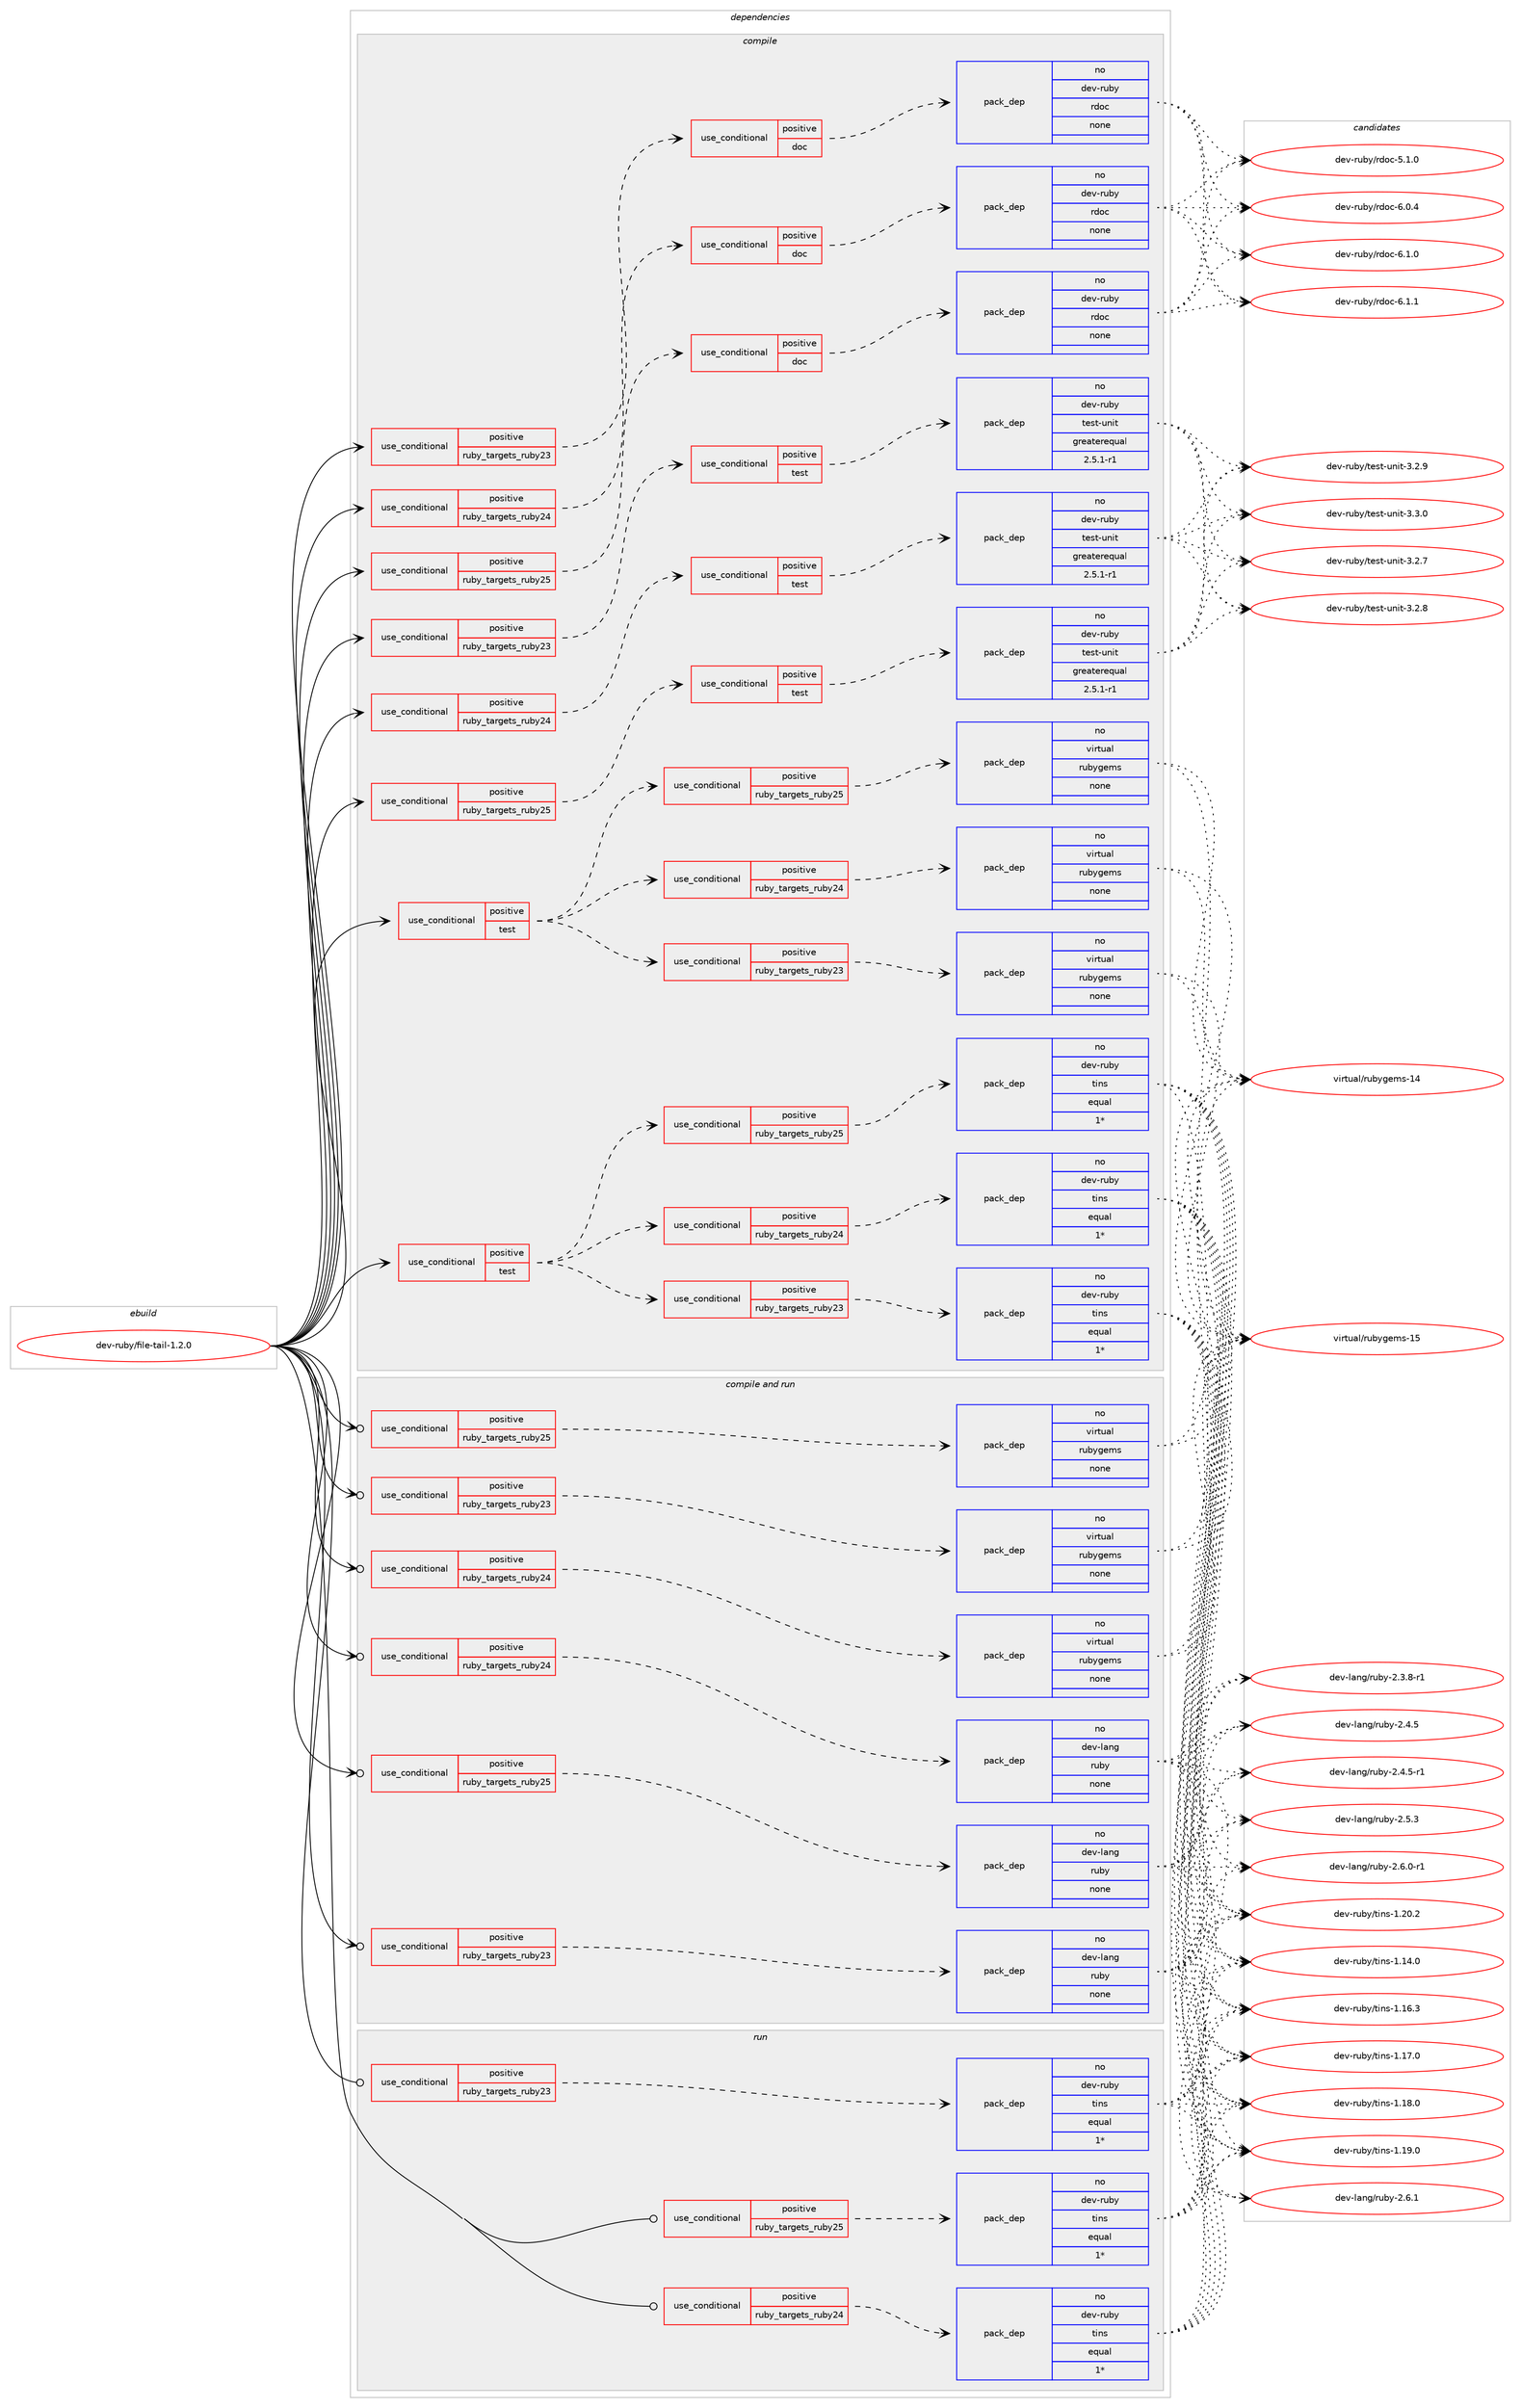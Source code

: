 digraph prolog {

# *************
# Graph options
# *************

newrank=true;
concentrate=true;
compound=true;
graph [rankdir=LR,fontname=Helvetica,fontsize=10,ranksep=1.5];#, ranksep=2.5, nodesep=0.2];
edge  [arrowhead=vee];
node  [fontname=Helvetica,fontsize=10];

# **********
# The ebuild
# **********

subgraph cluster_leftcol {
color=gray;
rank=same;
label=<<i>ebuild</i>>;
id [label="dev-ruby/file-tail-1.2.0", color=red, width=4, href="../dev-ruby/file-tail-1.2.0.svg"];
}

# ****************
# The dependencies
# ****************

subgraph cluster_midcol {
color=gray;
label=<<i>dependencies</i>>;
subgraph cluster_compile {
fillcolor="#eeeeee";
style=filled;
label=<<i>compile</i>>;
subgraph cond400327 {
dependency1494337 [label=<<TABLE BORDER="0" CELLBORDER="1" CELLSPACING="0" CELLPADDING="4"><TR><TD ROWSPAN="3" CELLPADDING="10">use_conditional</TD></TR><TR><TD>positive</TD></TR><TR><TD>ruby_targets_ruby23</TD></TR></TABLE>>, shape=none, color=red];
subgraph cond400328 {
dependency1494338 [label=<<TABLE BORDER="0" CELLBORDER="1" CELLSPACING="0" CELLPADDING="4"><TR><TD ROWSPAN="3" CELLPADDING="10">use_conditional</TD></TR><TR><TD>positive</TD></TR><TR><TD>doc</TD></TR></TABLE>>, shape=none, color=red];
subgraph pack1070565 {
dependency1494339 [label=<<TABLE BORDER="0" CELLBORDER="1" CELLSPACING="0" CELLPADDING="4" WIDTH="220"><TR><TD ROWSPAN="6" CELLPADDING="30">pack_dep</TD></TR><TR><TD WIDTH="110">no</TD></TR><TR><TD>dev-ruby</TD></TR><TR><TD>rdoc</TD></TR><TR><TD>none</TD></TR><TR><TD></TD></TR></TABLE>>, shape=none, color=blue];
}
dependency1494338:e -> dependency1494339:w [weight=20,style="dashed",arrowhead="vee"];
}
dependency1494337:e -> dependency1494338:w [weight=20,style="dashed",arrowhead="vee"];
}
id:e -> dependency1494337:w [weight=20,style="solid",arrowhead="vee"];
subgraph cond400329 {
dependency1494340 [label=<<TABLE BORDER="0" CELLBORDER="1" CELLSPACING="0" CELLPADDING="4"><TR><TD ROWSPAN="3" CELLPADDING="10">use_conditional</TD></TR><TR><TD>positive</TD></TR><TR><TD>ruby_targets_ruby23</TD></TR></TABLE>>, shape=none, color=red];
subgraph cond400330 {
dependency1494341 [label=<<TABLE BORDER="0" CELLBORDER="1" CELLSPACING="0" CELLPADDING="4"><TR><TD ROWSPAN="3" CELLPADDING="10">use_conditional</TD></TR><TR><TD>positive</TD></TR><TR><TD>test</TD></TR></TABLE>>, shape=none, color=red];
subgraph pack1070566 {
dependency1494342 [label=<<TABLE BORDER="0" CELLBORDER="1" CELLSPACING="0" CELLPADDING="4" WIDTH="220"><TR><TD ROWSPAN="6" CELLPADDING="30">pack_dep</TD></TR><TR><TD WIDTH="110">no</TD></TR><TR><TD>dev-ruby</TD></TR><TR><TD>test-unit</TD></TR><TR><TD>greaterequal</TD></TR><TR><TD>2.5.1-r1</TD></TR></TABLE>>, shape=none, color=blue];
}
dependency1494341:e -> dependency1494342:w [weight=20,style="dashed",arrowhead="vee"];
}
dependency1494340:e -> dependency1494341:w [weight=20,style="dashed",arrowhead="vee"];
}
id:e -> dependency1494340:w [weight=20,style="solid",arrowhead="vee"];
subgraph cond400331 {
dependency1494343 [label=<<TABLE BORDER="0" CELLBORDER="1" CELLSPACING="0" CELLPADDING="4"><TR><TD ROWSPAN="3" CELLPADDING="10">use_conditional</TD></TR><TR><TD>positive</TD></TR><TR><TD>ruby_targets_ruby24</TD></TR></TABLE>>, shape=none, color=red];
subgraph cond400332 {
dependency1494344 [label=<<TABLE BORDER="0" CELLBORDER="1" CELLSPACING="0" CELLPADDING="4"><TR><TD ROWSPAN="3" CELLPADDING="10">use_conditional</TD></TR><TR><TD>positive</TD></TR><TR><TD>doc</TD></TR></TABLE>>, shape=none, color=red];
subgraph pack1070567 {
dependency1494345 [label=<<TABLE BORDER="0" CELLBORDER="1" CELLSPACING="0" CELLPADDING="4" WIDTH="220"><TR><TD ROWSPAN="6" CELLPADDING="30">pack_dep</TD></TR><TR><TD WIDTH="110">no</TD></TR><TR><TD>dev-ruby</TD></TR><TR><TD>rdoc</TD></TR><TR><TD>none</TD></TR><TR><TD></TD></TR></TABLE>>, shape=none, color=blue];
}
dependency1494344:e -> dependency1494345:w [weight=20,style="dashed",arrowhead="vee"];
}
dependency1494343:e -> dependency1494344:w [weight=20,style="dashed",arrowhead="vee"];
}
id:e -> dependency1494343:w [weight=20,style="solid",arrowhead="vee"];
subgraph cond400333 {
dependency1494346 [label=<<TABLE BORDER="0" CELLBORDER="1" CELLSPACING="0" CELLPADDING="4"><TR><TD ROWSPAN="3" CELLPADDING="10">use_conditional</TD></TR><TR><TD>positive</TD></TR><TR><TD>ruby_targets_ruby24</TD></TR></TABLE>>, shape=none, color=red];
subgraph cond400334 {
dependency1494347 [label=<<TABLE BORDER="0" CELLBORDER="1" CELLSPACING="0" CELLPADDING="4"><TR><TD ROWSPAN="3" CELLPADDING="10">use_conditional</TD></TR><TR><TD>positive</TD></TR><TR><TD>test</TD></TR></TABLE>>, shape=none, color=red];
subgraph pack1070568 {
dependency1494348 [label=<<TABLE BORDER="0" CELLBORDER="1" CELLSPACING="0" CELLPADDING="4" WIDTH="220"><TR><TD ROWSPAN="6" CELLPADDING="30">pack_dep</TD></TR><TR><TD WIDTH="110">no</TD></TR><TR><TD>dev-ruby</TD></TR><TR><TD>test-unit</TD></TR><TR><TD>greaterequal</TD></TR><TR><TD>2.5.1-r1</TD></TR></TABLE>>, shape=none, color=blue];
}
dependency1494347:e -> dependency1494348:w [weight=20,style="dashed",arrowhead="vee"];
}
dependency1494346:e -> dependency1494347:w [weight=20,style="dashed",arrowhead="vee"];
}
id:e -> dependency1494346:w [weight=20,style="solid",arrowhead="vee"];
subgraph cond400335 {
dependency1494349 [label=<<TABLE BORDER="0" CELLBORDER="1" CELLSPACING="0" CELLPADDING="4"><TR><TD ROWSPAN="3" CELLPADDING="10">use_conditional</TD></TR><TR><TD>positive</TD></TR><TR><TD>ruby_targets_ruby25</TD></TR></TABLE>>, shape=none, color=red];
subgraph cond400336 {
dependency1494350 [label=<<TABLE BORDER="0" CELLBORDER="1" CELLSPACING="0" CELLPADDING="4"><TR><TD ROWSPAN="3" CELLPADDING="10">use_conditional</TD></TR><TR><TD>positive</TD></TR><TR><TD>doc</TD></TR></TABLE>>, shape=none, color=red];
subgraph pack1070569 {
dependency1494351 [label=<<TABLE BORDER="0" CELLBORDER="1" CELLSPACING="0" CELLPADDING="4" WIDTH="220"><TR><TD ROWSPAN="6" CELLPADDING="30">pack_dep</TD></TR><TR><TD WIDTH="110">no</TD></TR><TR><TD>dev-ruby</TD></TR><TR><TD>rdoc</TD></TR><TR><TD>none</TD></TR><TR><TD></TD></TR></TABLE>>, shape=none, color=blue];
}
dependency1494350:e -> dependency1494351:w [weight=20,style="dashed",arrowhead="vee"];
}
dependency1494349:e -> dependency1494350:w [weight=20,style="dashed",arrowhead="vee"];
}
id:e -> dependency1494349:w [weight=20,style="solid",arrowhead="vee"];
subgraph cond400337 {
dependency1494352 [label=<<TABLE BORDER="0" CELLBORDER="1" CELLSPACING="0" CELLPADDING="4"><TR><TD ROWSPAN="3" CELLPADDING="10">use_conditional</TD></TR><TR><TD>positive</TD></TR><TR><TD>ruby_targets_ruby25</TD></TR></TABLE>>, shape=none, color=red];
subgraph cond400338 {
dependency1494353 [label=<<TABLE BORDER="0" CELLBORDER="1" CELLSPACING="0" CELLPADDING="4"><TR><TD ROWSPAN="3" CELLPADDING="10">use_conditional</TD></TR><TR><TD>positive</TD></TR><TR><TD>test</TD></TR></TABLE>>, shape=none, color=red];
subgraph pack1070570 {
dependency1494354 [label=<<TABLE BORDER="0" CELLBORDER="1" CELLSPACING="0" CELLPADDING="4" WIDTH="220"><TR><TD ROWSPAN="6" CELLPADDING="30">pack_dep</TD></TR><TR><TD WIDTH="110">no</TD></TR><TR><TD>dev-ruby</TD></TR><TR><TD>test-unit</TD></TR><TR><TD>greaterequal</TD></TR><TR><TD>2.5.1-r1</TD></TR></TABLE>>, shape=none, color=blue];
}
dependency1494353:e -> dependency1494354:w [weight=20,style="dashed",arrowhead="vee"];
}
dependency1494352:e -> dependency1494353:w [weight=20,style="dashed",arrowhead="vee"];
}
id:e -> dependency1494352:w [weight=20,style="solid",arrowhead="vee"];
subgraph cond400339 {
dependency1494355 [label=<<TABLE BORDER="0" CELLBORDER="1" CELLSPACING="0" CELLPADDING="4"><TR><TD ROWSPAN="3" CELLPADDING="10">use_conditional</TD></TR><TR><TD>positive</TD></TR><TR><TD>test</TD></TR></TABLE>>, shape=none, color=red];
subgraph cond400340 {
dependency1494356 [label=<<TABLE BORDER="0" CELLBORDER="1" CELLSPACING="0" CELLPADDING="4"><TR><TD ROWSPAN="3" CELLPADDING="10">use_conditional</TD></TR><TR><TD>positive</TD></TR><TR><TD>ruby_targets_ruby23</TD></TR></TABLE>>, shape=none, color=red];
subgraph pack1070571 {
dependency1494357 [label=<<TABLE BORDER="0" CELLBORDER="1" CELLSPACING="0" CELLPADDING="4" WIDTH="220"><TR><TD ROWSPAN="6" CELLPADDING="30">pack_dep</TD></TR><TR><TD WIDTH="110">no</TD></TR><TR><TD>dev-ruby</TD></TR><TR><TD>tins</TD></TR><TR><TD>equal</TD></TR><TR><TD>1*</TD></TR></TABLE>>, shape=none, color=blue];
}
dependency1494356:e -> dependency1494357:w [weight=20,style="dashed",arrowhead="vee"];
}
dependency1494355:e -> dependency1494356:w [weight=20,style="dashed",arrowhead="vee"];
subgraph cond400341 {
dependency1494358 [label=<<TABLE BORDER="0" CELLBORDER="1" CELLSPACING="0" CELLPADDING="4"><TR><TD ROWSPAN="3" CELLPADDING="10">use_conditional</TD></TR><TR><TD>positive</TD></TR><TR><TD>ruby_targets_ruby24</TD></TR></TABLE>>, shape=none, color=red];
subgraph pack1070572 {
dependency1494359 [label=<<TABLE BORDER="0" CELLBORDER="1" CELLSPACING="0" CELLPADDING="4" WIDTH="220"><TR><TD ROWSPAN="6" CELLPADDING="30">pack_dep</TD></TR><TR><TD WIDTH="110">no</TD></TR><TR><TD>dev-ruby</TD></TR><TR><TD>tins</TD></TR><TR><TD>equal</TD></TR><TR><TD>1*</TD></TR></TABLE>>, shape=none, color=blue];
}
dependency1494358:e -> dependency1494359:w [weight=20,style="dashed",arrowhead="vee"];
}
dependency1494355:e -> dependency1494358:w [weight=20,style="dashed",arrowhead="vee"];
subgraph cond400342 {
dependency1494360 [label=<<TABLE BORDER="0" CELLBORDER="1" CELLSPACING="0" CELLPADDING="4"><TR><TD ROWSPAN="3" CELLPADDING="10">use_conditional</TD></TR><TR><TD>positive</TD></TR><TR><TD>ruby_targets_ruby25</TD></TR></TABLE>>, shape=none, color=red];
subgraph pack1070573 {
dependency1494361 [label=<<TABLE BORDER="0" CELLBORDER="1" CELLSPACING="0" CELLPADDING="4" WIDTH="220"><TR><TD ROWSPAN="6" CELLPADDING="30">pack_dep</TD></TR><TR><TD WIDTH="110">no</TD></TR><TR><TD>dev-ruby</TD></TR><TR><TD>tins</TD></TR><TR><TD>equal</TD></TR><TR><TD>1*</TD></TR></TABLE>>, shape=none, color=blue];
}
dependency1494360:e -> dependency1494361:w [weight=20,style="dashed",arrowhead="vee"];
}
dependency1494355:e -> dependency1494360:w [weight=20,style="dashed",arrowhead="vee"];
}
id:e -> dependency1494355:w [weight=20,style="solid",arrowhead="vee"];
subgraph cond400343 {
dependency1494362 [label=<<TABLE BORDER="0" CELLBORDER="1" CELLSPACING="0" CELLPADDING="4"><TR><TD ROWSPAN="3" CELLPADDING="10">use_conditional</TD></TR><TR><TD>positive</TD></TR><TR><TD>test</TD></TR></TABLE>>, shape=none, color=red];
subgraph cond400344 {
dependency1494363 [label=<<TABLE BORDER="0" CELLBORDER="1" CELLSPACING="0" CELLPADDING="4"><TR><TD ROWSPAN="3" CELLPADDING="10">use_conditional</TD></TR><TR><TD>positive</TD></TR><TR><TD>ruby_targets_ruby23</TD></TR></TABLE>>, shape=none, color=red];
subgraph pack1070574 {
dependency1494364 [label=<<TABLE BORDER="0" CELLBORDER="1" CELLSPACING="0" CELLPADDING="4" WIDTH="220"><TR><TD ROWSPAN="6" CELLPADDING="30">pack_dep</TD></TR><TR><TD WIDTH="110">no</TD></TR><TR><TD>virtual</TD></TR><TR><TD>rubygems</TD></TR><TR><TD>none</TD></TR><TR><TD></TD></TR></TABLE>>, shape=none, color=blue];
}
dependency1494363:e -> dependency1494364:w [weight=20,style="dashed",arrowhead="vee"];
}
dependency1494362:e -> dependency1494363:w [weight=20,style="dashed",arrowhead="vee"];
subgraph cond400345 {
dependency1494365 [label=<<TABLE BORDER="0" CELLBORDER="1" CELLSPACING="0" CELLPADDING="4"><TR><TD ROWSPAN="3" CELLPADDING="10">use_conditional</TD></TR><TR><TD>positive</TD></TR><TR><TD>ruby_targets_ruby24</TD></TR></TABLE>>, shape=none, color=red];
subgraph pack1070575 {
dependency1494366 [label=<<TABLE BORDER="0" CELLBORDER="1" CELLSPACING="0" CELLPADDING="4" WIDTH="220"><TR><TD ROWSPAN="6" CELLPADDING="30">pack_dep</TD></TR><TR><TD WIDTH="110">no</TD></TR><TR><TD>virtual</TD></TR><TR><TD>rubygems</TD></TR><TR><TD>none</TD></TR><TR><TD></TD></TR></TABLE>>, shape=none, color=blue];
}
dependency1494365:e -> dependency1494366:w [weight=20,style="dashed",arrowhead="vee"];
}
dependency1494362:e -> dependency1494365:w [weight=20,style="dashed",arrowhead="vee"];
subgraph cond400346 {
dependency1494367 [label=<<TABLE BORDER="0" CELLBORDER="1" CELLSPACING="0" CELLPADDING="4"><TR><TD ROWSPAN="3" CELLPADDING="10">use_conditional</TD></TR><TR><TD>positive</TD></TR><TR><TD>ruby_targets_ruby25</TD></TR></TABLE>>, shape=none, color=red];
subgraph pack1070576 {
dependency1494368 [label=<<TABLE BORDER="0" CELLBORDER="1" CELLSPACING="0" CELLPADDING="4" WIDTH="220"><TR><TD ROWSPAN="6" CELLPADDING="30">pack_dep</TD></TR><TR><TD WIDTH="110">no</TD></TR><TR><TD>virtual</TD></TR><TR><TD>rubygems</TD></TR><TR><TD>none</TD></TR><TR><TD></TD></TR></TABLE>>, shape=none, color=blue];
}
dependency1494367:e -> dependency1494368:w [weight=20,style="dashed",arrowhead="vee"];
}
dependency1494362:e -> dependency1494367:w [weight=20,style="dashed",arrowhead="vee"];
}
id:e -> dependency1494362:w [weight=20,style="solid",arrowhead="vee"];
}
subgraph cluster_compileandrun {
fillcolor="#eeeeee";
style=filled;
label=<<i>compile and run</i>>;
subgraph cond400347 {
dependency1494369 [label=<<TABLE BORDER="0" CELLBORDER="1" CELLSPACING="0" CELLPADDING="4"><TR><TD ROWSPAN="3" CELLPADDING="10">use_conditional</TD></TR><TR><TD>positive</TD></TR><TR><TD>ruby_targets_ruby23</TD></TR></TABLE>>, shape=none, color=red];
subgraph pack1070577 {
dependency1494370 [label=<<TABLE BORDER="0" CELLBORDER="1" CELLSPACING="0" CELLPADDING="4" WIDTH="220"><TR><TD ROWSPAN="6" CELLPADDING="30">pack_dep</TD></TR><TR><TD WIDTH="110">no</TD></TR><TR><TD>dev-lang</TD></TR><TR><TD>ruby</TD></TR><TR><TD>none</TD></TR><TR><TD></TD></TR></TABLE>>, shape=none, color=blue];
}
dependency1494369:e -> dependency1494370:w [weight=20,style="dashed",arrowhead="vee"];
}
id:e -> dependency1494369:w [weight=20,style="solid",arrowhead="odotvee"];
subgraph cond400348 {
dependency1494371 [label=<<TABLE BORDER="0" CELLBORDER="1" CELLSPACING="0" CELLPADDING="4"><TR><TD ROWSPAN="3" CELLPADDING="10">use_conditional</TD></TR><TR><TD>positive</TD></TR><TR><TD>ruby_targets_ruby23</TD></TR></TABLE>>, shape=none, color=red];
subgraph pack1070578 {
dependency1494372 [label=<<TABLE BORDER="0" CELLBORDER="1" CELLSPACING="0" CELLPADDING="4" WIDTH="220"><TR><TD ROWSPAN="6" CELLPADDING="30">pack_dep</TD></TR><TR><TD WIDTH="110">no</TD></TR><TR><TD>virtual</TD></TR><TR><TD>rubygems</TD></TR><TR><TD>none</TD></TR><TR><TD></TD></TR></TABLE>>, shape=none, color=blue];
}
dependency1494371:e -> dependency1494372:w [weight=20,style="dashed",arrowhead="vee"];
}
id:e -> dependency1494371:w [weight=20,style="solid",arrowhead="odotvee"];
subgraph cond400349 {
dependency1494373 [label=<<TABLE BORDER="0" CELLBORDER="1" CELLSPACING="0" CELLPADDING="4"><TR><TD ROWSPAN="3" CELLPADDING="10">use_conditional</TD></TR><TR><TD>positive</TD></TR><TR><TD>ruby_targets_ruby24</TD></TR></TABLE>>, shape=none, color=red];
subgraph pack1070579 {
dependency1494374 [label=<<TABLE BORDER="0" CELLBORDER="1" CELLSPACING="0" CELLPADDING="4" WIDTH="220"><TR><TD ROWSPAN="6" CELLPADDING="30">pack_dep</TD></TR><TR><TD WIDTH="110">no</TD></TR><TR><TD>dev-lang</TD></TR><TR><TD>ruby</TD></TR><TR><TD>none</TD></TR><TR><TD></TD></TR></TABLE>>, shape=none, color=blue];
}
dependency1494373:e -> dependency1494374:w [weight=20,style="dashed",arrowhead="vee"];
}
id:e -> dependency1494373:w [weight=20,style="solid",arrowhead="odotvee"];
subgraph cond400350 {
dependency1494375 [label=<<TABLE BORDER="0" CELLBORDER="1" CELLSPACING="0" CELLPADDING="4"><TR><TD ROWSPAN="3" CELLPADDING="10">use_conditional</TD></TR><TR><TD>positive</TD></TR><TR><TD>ruby_targets_ruby24</TD></TR></TABLE>>, shape=none, color=red];
subgraph pack1070580 {
dependency1494376 [label=<<TABLE BORDER="0" CELLBORDER="1" CELLSPACING="0" CELLPADDING="4" WIDTH="220"><TR><TD ROWSPAN="6" CELLPADDING="30">pack_dep</TD></TR><TR><TD WIDTH="110">no</TD></TR><TR><TD>virtual</TD></TR><TR><TD>rubygems</TD></TR><TR><TD>none</TD></TR><TR><TD></TD></TR></TABLE>>, shape=none, color=blue];
}
dependency1494375:e -> dependency1494376:w [weight=20,style="dashed",arrowhead="vee"];
}
id:e -> dependency1494375:w [weight=20,style="solid",arrowhead="odotvee"];
subgraph cond400351 {
dependency1494377 [label=<<TABLE BORDER="0" CELLBORDER="1" CELLSPACING="0" CELLPADDING="4"><TR><TD ROWSPAN="3" CELLPADDING="10">use_conditional</TD></TR><TR><TD>positive</TD></TR><TR><TD>ruby_targets_ruby25</TD></TR></TABLE>>, shape=none, color=red];
subgraph pack1070581 {
dependency1494378 [label=<<TABLE BORDER="0" CELLBORDER="1" CELLSPACING="0" CELLPADDING="4" WIDTH="220"><TR><TD ROWSPAN="6" CELLPADDING="30">pack_dep</TD></TR><TR><TD WIDTH="110">no</TD></TR><TR><TD>dev-lang</TD></TR><TR><TD>ruby</TD></TR><TR><TD>none</TD></TR><TR><TD></TD></TR></TABLE>>, shape=none, color=blue];
}
dependency1494377:e -> dependency1494378:w [weight=20,style="dashed",arrowhead="vee"];
}
id:e -> dependency1494377:w [weight=20,style="solid",arrowhead="odotvee"];
subgraph cond400352 {
dependency1494379 [label=<<TABLE BORDER="0" CELLBORDER="1" CELLSPACING="0" CELLPADDING="4"><TR><TD ROWSPAN="3" CELLPADDING="10">use_conditional</TD></TR><TR><TD>positive</TD></TR><TR><TD>ruby_targets_ruby25</TD></TR></TABLE>>, shape=none, color=red];
subgraph pack1070582 {
dependency1494380 [label=<<TABLE BORDER="0" CELLBORDER="1" CELLSPACING="0" CELLPADDING="4" WIDTH="220"><TR><TD ROWSPAN="6" CELLPADDING="30">pack_dep</TD></TR><TR><TD WIDTH="110">no</TD></TR><TR><TD>virtual</TD></TR><TR><TD>rubygems</TD></TR><TR><TD>none</TD></TR><TR><TD></TD></TR></TABLE>>, shape=none, color=blue];
}
dependency1494379:e -> dependency1494380:w [weight=20,style="dashed",arrowhead="vee"];
}
id:e -> dependency1494379:w [weight=20,style="solid",arrowhead="odotvee"];
}
subgraph cluster_run {
fillcolor="#eeeeee";
style=filled;
label=<<i>run</i>>;
subgraph cond400353 {
dependency1494381 [label=<<TABLE BORDER="0" CELLBORDER="1" CELLSPACING="0" CELLPADDING="4"><TR><TD ROWSPAN="3" CELLPADDING="10">use_conditional</TD></TR><TR><TD>positive</TD></TR><TR><TD>ruby_targets_ruby23</TD></TR></TABLE>>, shape=none, color=red];
subgraph pack1070583 {
dependency1494382 [label=<<TABLE BORDER="0" CELLBORDER="1" CELLSPACING="0" CELLPADDING="4" WIDTH="220"><TR><TD ROWSPAN="6" CELLPADDING="30">pack_dep</TD></TR><TR><TD WIDTH="110">no</TD></TR><TR><TD>dev-ruby</TD></TR><TR><TD>tins</TD></TR><TR><TD>equal</TD></TR><TR><TD>1*</TD></TR></TABLE>>, shape=none, color=blue];
}
dependency1494381:e -> dependency1494382:w [weight=20,style="dashed",arrowhead="vee"];
}
id:e -> dependency1494381:w [weight=20,style="solid",arrowhead="odot"];
subgraph cond400354 {
dependency1494383 [label=<<TABLE BORDER="0" CELLBORDER="1" CELLSPACING="0" CELLPADDING="4"><TR><TD ROWSPAN="3" CELLPADDING="10">use_conditional</TD></TR><TR><TD>positive</TD></TR><TR><TD>ruby_targets_ruby24</TD></TR></TABLE>>, shape=none, color=red];
subgraph pack1070584 {
dependency1494384 [label=<<TABLE BORDER="0" CELLBORDER="1" CELLSPACING="0" CELLPADDING="4" WIDTH="220"><TR><TD ROWSPAN="6" CELLPADDING="30">pack_dep</TD></TR><TR><TD WIDTH="110">no</TD></TR><TR><TD>dev-ruby</TD></TR><TR><TD>tins</TD></TR><TR><TD>equal</TD></TR><TR><TD>1*</TD></TR></TABLE>>, shape=none, color=blue];
}
dependency1494383:e -> dependency1494384:w [weight=20,style="dashed",arrowhead="vee"];
}
id:e -> dependency1494383:w [weight=20,style="solid",arrowhead="odot"];
subgraph cond400355 {
dependency1494385 [label=<<TABLE BORDER="0" CELLBORDER="1" CELLSPACING="0" CELLPADDING="4"><TR><TD ROWSPAN="3" CELLPADDING="10">use_conditional</TD></TR><TR><TD>positive</TD></TR><TR><TD>ruby_targets_ruby25</TD></TR></TABLE>>, shape=none, color=red];
subgraph pack1070585 {
dependency1494386 [label=<<TABLE BORDER="0" CELLBORDER="1" CELLSPACING="0" CELLPADDING="4" WIDTH="220"><TR><TD ROWSPAN="6" CELLPADDING="30">pack_dep</TD></TR><TR><TD WIDTH="110">no</TD></TR><TR><TD>dev-ruby</TD></TR><TR><TD>tins</TD></TR><TR><TD>equal</TD></TR><TR><TD>1*</TD></TR></TABLE>>, shape=none, color=blue];
}
dependency1494385:e -> dependency1494386:w [weight=20,style="dashed",arrowhead="vee"];
}
id:e -> dependency1494385:w [weight=20,style="solid",arrowhead="odot"];
}
}

# **************
# The candidates
# **************

subgraph cluster_choices {
rank=same;
color=gray;
label=<<i>candidates</i>>;

subgraph choice1070565 {
color=black;
nodesep=1;
choice10010111845114117981214711410011199455346494648 [label="dev-ruby/rdoc-5.1.0", color=red, width=4,href="../dev-ruby/rdoc-5.1.0.svg"];
choice10010111845114117981214711410011199455446484652 [label="dev-ruby/rdoc-6.0.4", color=red, width=4,href="../dev-ruby/rdoc-6.0.4.svg"];
choice10010111845114117981214711410011199455446494648 [label="dev-ruby/rdoc-6.1.0", color=red, width=4,href="../dev-ruby/rdoc-6.1.0.svg"];
choice10010111845114117981214711410011199455446494649 [label="dev-ruby/rdoc-6.1.1", color=red, width=4,href="../dev-ruby/rdoc-6.1.1.svg"];
dependency1494339:e -> choice10010111845114117981214711410011199455346494648:w [style=dotted,weight="100"];
dependency1494339:e -> choice10010111845114117981214711410011199455446484652:w [style=dotted,weight="100"];
dependency1494339:e -> choice10010111845114117981214711410011199455446494648:w [style=dotted,weight="100"];
dependency1494339:e -> choice10010111845114117981214711410011199455446494649:w [style=dotted,weight="100"];
}
subgraph choice1070566 {
color=black;
nodesep=1;
choice10010111845114117981214711610111511645117110105116455146504655 [label="dev-ruby/test-unit-3.2.7", color=red, width=4,href="../dev-ruby/test-unit-3.2.7.svg"];
choice10010111845114117981214711610111511645117110105116455146504656 [label="dev-ruby/test-unit-3.2.8", color=red, width=4,href="../dev-ruby/test-unit-3.2.8.svg"];
choice10010111845114117981214711610111511645117110105116455146504657 [label="dev-ruby/test-unit-3.2.9", color=red, width=4,href="../dev-ruby/test-unit-3.2.9.svg"];
choice10010111845114117981214711610111511645117110105116455146514648 [label="dev-ruby/test-unit-3.3.0", color=red, width=4,href="../dev-ruby/test-unit-3.3.0.svg"];
dependency1494342:e -> choice10010111845114117981214711610111511645117110105116455146504655:w [style=dotted,weight="100"];
dependency1494342:e -> choice10010111845114117981214711610111511645117110105116455146504656:w [style=dotted,weight="100"];
dependency1494342:e -> choice10010111845114117981214711610111511645117110105116455146504657:w [style=dotted,weight="100"];
dependency1494342:e -> choice10010111845114117981214711610111511645117110105116455146514648:w [style=dotted,weight="100"];
}
subgraph choice1070567 {
color=black;
nodesep=1;
choice10010111845114117981214711410011199455346494648 [label="dev-ruby/rdoc-5.1.0", color=red, width=4,href="../dev-ruby/rdoc-5.1.0.svg"];
choice10010111845114117981214711410011199455446484652 [label="dev-ruby/rdoc-6.0.4", color=red, width=4,href="../dev-ruby/rdoc-6.0.4.svg"];
choice10010111845114117981214711410011199455446494648 [label="dev-ruby/rdoc-6.1.0", color=red, width=4,href="../dev-ruby/rdoc-6.1.0.svg"];
choice10010111845114117981214711410011199455446494649 [label="dev-ruby/rdoc-6.1.1", color=red, width=4,href="../dev-ruby/rdoc-6.1.1.svg"];
dependency1494345:e -> choice10010111845114117981214711410011199455346494648:w [style=dotted,weight="100"];
dependency1494345:e -> choice10010111845114117981214711410011199455446484652:w [style=dotted,weight="100"];
dependency1494345:e -> choice10010111845114117981214711410011199455446494648:w [style=dotted,weight="100"];
dependency1494345:e -> choice10010111845114117981214711410011199455446494649:w [style=dotted,weight="100"];
}
subgraph choice1070568 {
color=black;
nodesep=1;
choice10010111845114117981214711610111511645117110105116455146504655 [label="dev-ruby/test-unit-3.2.7", color=red, width=4,href="../dev-ruby/test-unit-3.2.7.svg"];
choice10010111845114117981214711610111511645117110105116455146504656 [label="dev-ruby/test-unit-3.2.8", color=red, width=4,href="../dev-ruby/test-unit-3.2.8.svg"];
choice10010111845114117981214711610111511645117110105116455146504657 [label="dev-ruby/test-unit-3.2.9", color=red, width=4,href="../dev-ruby/test-unit-3.2.9.svg"];
choice10010111845114117981214711610111511645117110105116455146514648 [label="dev-ruby/test-unit-3.3.0", color=red, width=4,href="../dev-ruby/test-unit-3.3.0.svg"];
dependency1494348:e -> choice10010111845114117981214711610111511645117110105116455146504655:w [style=dotted,weight="100"];
dependency1494348:e -> choice10010111845114117981214711610111511645117110105116455146504656:w [style=dotted,weight="100"];
dependency1494348:e -> choice10010111845114117981214711610111511645117110105116455146504657:w [style=dotted,weight="100"];
dependency1494348:e -> choice10010111845114117981214711610111511645117110105116455146514648:w [style=dotted,weight="100"];
}
subgraph choice1070569 {
color=black;
nodesep=1;
choice10010111845114117981214711410011199455346494648 [label="dev-ruby/rdoc-5.1.0", color=red, width=4,href="../dev-ruby/rdoc-5.1.0.svg"];
choice10010111845114117981214711410011199455446484652 [label="dev-ruby/rdoc-6.0.4", color=red, width=4,href="../dev-ruby/rdoc-6.0.4.svg"];
choice10010111845114117981214711410011199455446494648 [label="dev-ruby/rdoc-6.1.0", color=red, width=4,href="../dev-ruby/rdoc-6.1.0.svg"];
choice10010111845114117981214711410011199455446494649 [label="dev-ruby/rdoc-6.1.1", color=red, width=4,href="../dev-ruby/rdoc-6.1.1.svg"];
dependency1494351:e -> choice10010111845114117981214711410011199455346494648:w [style=dotted,weight="100"];
dependency1494351:e -> choice10010111845114117981214711410011199455446484652:w [style=dotted,weight="100"];
dependency1494351:e -> choice10010111845114117981214711410011199455446494648:w [style=dotted,weight="100"];
dependency1494351:e -> choice10010111845114117981214711410011199455446494649:w [style=dotted,weight="100"];
}
subgraph choice1070570 {
color=black;
nodesep=1;
choice10010111845114117981214711610111511645117110105116455146504655 [label="dev-ruby/test-unit-3.2.7", color=red, width=4,href="../dev-ruby/test-unit-3.2.7.svg"];
choice10010111845114117981214711610111511645117110105116455146504656 [label="dev-ruby/test-unit-3.2.8", color=red, width=4,href="../dev-ruby/test-unit-3.2.8.svg"];
choice10010111845114117981214711610111511645117110105116455146504657 [label="dev-ruby/test-unit-3.2.9", color=red, width=4,href="../dev-ruby/test-unit-3.2.9.svg"];
choice10010111845114117981214711610111511645117110105116455146514648 [label="dev-ruby/test-unit-3.3.0", color=red, width=4,href="../dev-ruby/test-unit-3.3.0.svg"];
dependency1494354:e -> choice10010111845114117981214711610111511645117110105116455146504655:w [style=dotted,weight="100"];
dependency1494354:e -> choice10010111845114117981214711610111511645117110105116455146504656:w [style=dotted,weight="100"];
dependency1494354:e -> choice10010111845114117981214711610111511645117110105116455146504657:w [style=dotted,weight="100"];
dependency1494354:e -> choice10010111845114117981214711610111511645117110105116455146514648:w [style=dotted,weight="100"];
}
subgraph choice1070571 {
color=black;
nodesep=1;
choice10010111845114117981214711610511011545494649524648 [label="dev-ruby/tins-1.14.0", color=red, width=4,href="../dev-ruby/tins-1.14.0.svg"];
choice10010111845114117981214711610511011545494649544651 [label="dev-ruby/tins-1.16.3", color=red, width=4,href="../dev-ruby/tins-1.16.3.svg"];
choice10010111845114117981214711610511011545494649554648 [label="dev-ruby/tins-1.17.0", color=red, width=4,href="../dev-ruby/tins-1.17.0.svg"];
choice10010111845114117981214711610511011545494649564648 [label="dev-ruby/tins-1.18.0", color=red, width=4,href="../dev-ruby/tins-1.18.0.svg"];
choice10010111845114117981214711610511011545494649574648 [label="dev-ruby/tins-1.19.0", color=red, width=4,href="../dev-ruby/tins-1.19.0.svg"];
choice10010111845114117981214711610511011545494650484650 [label="dev-ruby/tins-1.20.2", color=red, width=4,href="../dev-ruby/tins-1.20.2.svg"];
dependency1494357:e -> choice10010111845114117981214711610511011545494649524648:w [style=dotted,weight="100"];
dependency1494357:e -> choice10010111845114117981214711610511011545494649544651:w [style=dotted,weight="100"];
dependency1494357:e -> choice10010111845114117981214711610511011545494649554648:w [style=dotted,weight="100"];
dependency1494357:e -> choice10010111845114117981214711610511011545494649564648:w [style=dotted,weight="100"];
dependency1494357:e -> choice10010111845114117981214711610511011545494649574648:w [style=dotted,weight="100"];
dependency1494357:e -> choice10010111845114117981214711610511011545494650484650:w [style=dotted,weight="100"];
}
subgraph choice1070572 {
color=black;
nodesep=1;
choice10010111845114117981214711610511011545494649524648 [label="dev-ruby/tins-1.14.0", color=red, width=4,href="../dev-ruby/tins-1.14.0.svg"];
choice10010111845114117981214711610511011545494649544651 [label="dev-ruby/tins-1.16.3", color=red, width=4,href="../dev-ruby/tins-1.16.3.svg"];
choice10010111845114117981214711610511011545494649554648 [label="dev-ruby/tins-1.17.0", color=red, width=4,href="../dev-ruby/tins-1.17.0.svg"];
choice10010111845114117981214711610511011545494649564648 [label="dev-ruby/tins-1.18.0", color=red, width=4,href="../dev-ruby/tins-1.18.0.svg"];
choice10010111845114117981214711610511011545494649574648 [label="dev-ruby/tins-1.19.0", color=red, width=4,href="../dev-ruby/tins-1.19.0.svg"];
choice10010111845114117981214711610511011545494650484650 [label="dev-ruby/tins-1.20.2", color=red, width=4,href="../dev-ruby/tins-1.20.2.svg"];
dependency1494359:e -> choice10010111845114117981214711610511011545494649524648:w [style=dotted,weight="100"];
dependency1494359:e -> choice10010111845114117981214711610511011545494649544651:w [style=dotted,weight="100"];
dependency1494359:e -> choice10010111845114117981214711610511011545494649554648:w [style=dotted,weight="100"];
dependency1494359:e -> choice10010111845114117981214711610511011545494649564648:w [style=dotted,weight="100"];
dependency1494359:e -> choice10010111845114117981214711610511011545494649574648:w [style=dotted,weight="100"];
dependency1494359:e -> choice10010111845114117981214711610511011545494650484650:w [style=dotted,weight="100"];
}
subgraph choice1070573 {
color=black;
nodesep=1;
choice10010111845114117981214711610511011545494649524648 [label="dev-ruby/tins-1.14.0", color=red, width=4,href="../dev-ruby/tins-1.14.0.svg"];
choice10010111845114117981214711610511011545494649544651 [label="dev-ruby/tins-1.16.3", color=red, width=4,href="../dev-ruby/tins-1.16.3.svg"];
choice10010111845114117981214711610511011545494649554648 [label="dev-ruby/tins-1.17.0", color=red, width=4,href="../dev-ruby/tins-1.17.0.svg"];
choice10010111845114117981214711610511011545494649564648 [label="dev-ruby/tins-1.18.0", color=red, width=4,href="../dev-ruby/tins-1.18.0.svg"];
choice10010111845114117981214711610511011545494649574648 [label="dev-ruby/tins-1.19.0", color=red, width=4,href="../dev-ruby/tins-1.19.0.svg"];
choice10010111845114117981214711610511011545494650484650 [label="dev-ruby/tins-1.20.2", color=red, width=4,href="../dev-ruby/tins-1.20.2.svg"];
dependency1494361:e -> choice10010111845114117981214711610511011545494649524648:w [style=dotted,weight="100"];
dependency1494361:e -> choice10010111845114117981214711610511011545494649544651:w [style=dotted,weight="100"];
dependency1494361:e -> choice10010111845114117981214711610511011545494649554648:w [style=dotted,weight="100"];
dependency1494361:e -> choice10010111845114117981214711610511011545494649564648:w [style=dotted,weight="100"];
dependency1494361:e -> choice10010111845114117981214711610511011545494649574648:w [style=dotted,weight="100"];
dependency1494361:e -> choice10010111845114117981214711610511011545494650484650:w [style=dotted,weight="100"];
}
subgraph choice1070574 {
color=black;
nodesep=1;
choice118105114116117971084711411798121103101109115454952 [label="virtual/rubygems-14", color=red, width=4,href="../virtual/rubygems-14.svg"];
choice118105114116117971084711411798121103101109115454953 [label="virtual/rubygems-15", color=red, width=4,href="../virtual/rubygems-15.svg"];
dependency1494364:e -> choice118105114116117971084711411798121103101109115454952:w [style=dotted,weight="100"];
dependency1494364:e -> choice118105114116117971084711411798121103101109115454953:w [style=dotted,weight="100"];
}
subgraph choice1070575 {
color=black;
nodesep=1;
choice118105114116117971084711411798121103101109115454952 [label="virtual/rubygems-14", color=red, width=4,href="../virtual/rubygems-14.svg"];
choice118105114116117971084711411798121103101109115454953 [label="virtual/rubygems-15", color=red, width=4,href="../virtual/rubygems-15.svg"];
dependency1494366:e -> choice118105114116117971084711411798121103101109115454952:w [style=dotted,weight="100"];
dependency1494366:e -> choice118105114116117971084711411798121103101109115454953:w [style=dotted,weight="100"];
}
subgraph choice1070576 {
color=black;
nodesep=1;
choice118105114116117971084711411798121103101109115454952 [label="virtual/rubygems-14", color=red, width=4,href="../virtual/rubygems-14.svg"];
choice118105114116117971084711411798121103101109115454953 [label="virtual/rubygems-15", color=red, width=4,href="../virtual/rubygems-15.svg"];
dependency1494368:e -> choice118105114116117971084711411798121103101109115454952:w [style=dotted,weight="100"];
dependency1494368:e -> choice118105114116117971084711411798121103101109115454953:w [style=dotted,weight="100"];
}
subgraph choice1070577 {
color=black;
nodesep=1;
choice100101118451089711010347114117981214550465146564511449 [label="dev-lang/ruby-2.3.8-r1", color=red, width=4,href="../dev-lang/ruby-2.3.8-r1.svg"];
choice10010111845108971101034711411798121455046524653 [label="dev-lang/ruby-2.4.5", color=red, width=4,href="../dev-lang/ruby-2.4.5.svg"];
choice100101118451089711010347114117981214550465246534511449 [label="dev-lang/ruby-2.4.5-r1", color=red, width=4,href="../dev-lang/ruby-2.4.5-r1.svg"];
choice10010111845108971101034711411798121455046534651 [label="dev-lang/ruby-2.5.3", color=red, width=4,href="../dev-lang/ruby-2.5.3.svg"];
choice100101118451089711010347114117981214550465446484511449 [label="dev-lang/ruby-2.6.0-r1", color=red, width=4,href="../dev-lang/ruby-2.6.0-r1.svg"];
choice10010111845108971101034711411798121455046544649 [label="dev-lang/ruby-2.6.1", color=red, width=4,href="../dev-lang/ruby-2.6.1.svg"];
dependency1494370:e -> choice100101118451089711010347114117981214550465146564511449:w [style=dotted,weight="100"];
dependency1494370:e -> choice10010111845108971101034711411798121455046524653:w [style=dotted,weight="100"];
dependency1494370:e -> choice100101118451089711010347114117981214550465246534511449:w [style=dotted,weight="100"];
dependency1494370:e -> choice10010111845108971101034711411798121455046534651:w [style=dotted,weight="100"];
dependency1494370:e -> choice100101118451089711010347114117981214550465446484511449:w [style=dotted,weight="100"];
dependency1494370:e -> choice10010111845108971101034711411798121455046544649:w [style=dotted,weight="100"];
}
subgraph choice1070578 {
color=black;
nodesep=1;
choice118105114116117971084711411798121103101109115454952 [label="virtual/rubygems-14", color=red, width=4,href="../virtual/rubygems-14.svg"];
choice118105114116117971084711411798121103101109115454953 [label="virtual/rubygems-15", color=red, width=4,href="../virtual/rubygems-15.svg"];
dependency1494372:e -> choice118105114116117971084711411798121103101109115454952:w [style=dotted,weight="100"];
dependency1494372:e -> choice118105114116117971084711411798121103101109115454953:w [style=dotted,weight="100"];
}
subgraph choice1070579 {
color=black;
nodesep=1;
choice100101118451089711010347114117981214550465146564511449 [label="dev-lang/ruby-2.3.8-r1", color=red, width=4,href="../dev-lang/ruby-2.3.8-r1.svg"];
choice10010111845108971101034711411798121455046524653 [label="dev-lang/ruby-2.4.5", color=red, width=4,href="../dev-lang/ruby-2.4.5.svg"];
choice100101118451089711010347114117981214550465246534511449 [label="dev-lang/ruby-2.4.5-r1", color=red, width=4,href="../dev-lang/ruby-2.4.5-r1.svg"];
choice10010111845108971101034711411798121455046534651 [label="dev-lang/ruby-2.5.3", color=red, width=4,href="../dev-lang/ruby-2.5.3.svg"];
choice100101118451089711010347114117981214550465446484511449 [label="dev-lang/ruby-2.6.0-r1", color=red, width=4,href="../dev-lang/ruby-2.6.0-r1.svg"];
choice10010111845108971101034711411798121455046544649 [label="dev-lang/ruby-2.6.1", color=red, width=4,href="../dev-lang/ruby-2.6.1.svg"];
dependency1494374:e -> choice100101118451089711010347114117981214550465146564511449:w [style=dotted,weight="100"];
dependency1494374:e -> choice10010111845108971101034711411798121455046524653:w [style=dotted,weight="100"];
dependency1494374:e -> choice100101118451089711010347114117981214550465246534511449:w [style=dotted,weight="100"];
dependency1494374:e -> choice10010111845108971101034711411798121455046534651:w [style=dotted,weight="100"];
dependency1494374:e -> choice100101118451089711010347114117981214550465446484511449:w [style=dotted,weight="100"];
dependency1494374:e -> choice10010111845108971101034711411798121455046544649:w [style=dotted,weight="100"];
}
subgraph choice1070580 {
color=black;
nodesep=1;
choice118105114116117971084711411798121103101109115454952 [label="virtual/rubygems-14", color=red, width=4,href="../virtual/rubygems-14.svg"];
choice118105114116117971084711411798121103101109115454953 [label="virtual/rubygems-15", color=red, width=4,href="../virtual/rubygems-15.svg"];
dependency1494376:e -> choice118105114116117971084711411798121103101109115454952:w [style=dotted,weight="100"];
dependency1494376:e -> choice118105114116117971084711411798121103101109115454953:w [style=dotted,weight="100"];
}
subgraph choice1070581 {
color=black;
nodesep=1;
choice100101118451089711010347114117981214550465146564511449 [label="dev-lang/ruby-2.3.8-r1", color=red, width=4,href="../dev-lang/ruby-2.3.8-r1.svg"];
choice10010111845108971101034711411798121455046524653 [label="dev-lang/ruby-2.4.5", color=red, width=4,href="../dev-lang/ruby-2.4.5.svg"];
choice100101118451089711010347114117981214550465246534511449 [label="dev-lang/ruby-2.4.5-r1", color=red, width=4,href="../dev-lang/ruby-2.4.5-r1.svg"];
choice10010111845108971101034711411798121455046534651 [label="dev-lang/ruby-2.5.3", color=red, width=4,href="../dev-lang/ruby-2.5.3.svg"];
choice100101118451089711010347114117981214550465446484511449 [label="dev-lang/ruby-2.6.0-r1", color=red, width=4,href="../dev-lang/ruby-2.6.0-r1.svg"];
choice10010111845108971101034711411798121455046544649 [label="dev-lang/ruby-2.6.1", color=red, width=4,href="../dev-lang/ruby-2.6.1.svg"];
dependency1494378:e -> choice100101118451089711010347114117981214550465146564511449:w [style=dotted,weight="100"];
dependency1494378:e -> choice10010111845108971101034711411798121455046524653:w [style=dotted,weight="100"];
dependency1494378:e -> choice100101118451089711010347114117981214550465246534511449:w [style=dotted,weight="100"];
dependency1494378:e -> choice10010111845108971101034711411798121455046534651:w [style=dotted,weight="100"];
dependency1494378:e -> choice100101118451089711010347114117981214550465446484511449:w [style=dotted,weight="100"];
dependency1494378:e -> choice10010111845108971101034711411798121455046544649:w [style=dotted,weight="100"];
}
subgraph choice1070582 {
color=black;
nodesep=1;
choice118105114116117971084711411798121103101109115454952 [label="virtual/rubygems-14", color=red, width=4,href="../virtual/rubygems-14.svg"];
choice118105114116117971084711411798121103101109115454953 [label="virtual/rubygems-15", color=red, width=4,href="../virtual/rubygems-15.svg"];
dependency1494380:e -> choice118105114116117971084711411798121103101109115454952:w [style=dotted,weight="100"];
dependency1494380:e -> choice118105114116117971084711411798121103101109115454953:w [style=dotted,weight="100"];
}
subgraph choice1070583 {
color=black;
nodesep=1;
choice10010111845114117981214711610511011545494649524648 [label="dev-ruby/tins-1.14.0", color=red, width=4,href="../dev-ruby/tins-1.14.0.svg"];
choice10010111845114117981214711610511011545494649544651 [label="dev-ruby/tins-1.16.3", color=red, width=4,href="../dev-ruby/tins-1.16.3.svg"];
choice10010111845114117981214711610511011545494649554648 [label="dev-ruby/tins-1.17.0", color=red, width=4,href="../dev-ruby/tins-1.17.0.svg"];
choice10010111845114117981214711610511011545494649564648 [label="dev-ruby/tins-1.18.0", color=red, width=4,href="../dev-ruby/tins-1.18.0.svg"];
choice10010111845114117981214711610511011545494649574648 [label="dev-ruby/tins-1.19.0", color=red, width=4,href="../dev-ruby/tins-1.19.0.svg"];
choice10010111845114117981214711610511011545494650484650 [label="dev-ruby/tins-1.20.2", color=red, width=4,href="../dev-ruby/tins-1.20.2.svg"];
dependency1494382:e -> choice10010111845114117981214711610511011545494649524648:w [style=dotted,weight="100"];
dependency1494382:e -> choice10010111845114117981214711610511011545494649544651:w [style=dotted,weight="100"];
dependency1494382:e -> choice10010111845114117981214711610511011545494649554648:w [style=dotted,weight="100"];
dependency1494382:e -> choice10010111845114117981214711610511011545494649564648:w [style=dotted,weight="100"];
dependency1494382:e -> choice10010111845114117981214711610511011545494649574648:w [style=dotted,weight="100"];
dependency1494382:e -> choice10010111845114117981214711610511011545494650484650:w [style=dotted,weight="100"];
}
subgraph choice1070584 {
color=black;
nodesep=1;
choice10010111845114117981214711610511011545494649524648 [label="dev-ruby/tins-1.14.0", color=red, width=4,href="../dev-ruby/tins-1.14.0.svg"];
choice10010111845114117981214711610511011545494649544651 [label="dev-ruby/tins-1.16.3", color=red, width=4,href="../dev-ruby/tins-1.16.3.svg"];
choice10010111845114117981214711610511011545494649554648 [label="dev-ruby/tins-1.17.0", color=red, width=4,href="../dev-ruby/tins-1.17.0.svg"];
choice10010111845114117981214711610511011545494649564648 [label="dev-ruby/tins-1.18.0", color=red, width=4,href="../dev-ruby/tins-1.18.0.svg"];
choice10010111845114117981214711610511011545494649574648 [label="dev-ruby/tins-1.19.0", color=red, width=4,href="../dev-ruby/tins-1.19.0.svg"];
choice10010111845114117981214711610511011545494650484650 [label="dev-ruby/tins-1.20.2", color=red, width=4,href="../dev-ruby/tins-1.20.2.svg"];
dependency1494384:e -> choice10010111845114117981214711610511011545494649524648:w [style=dotted,weight="100"];
dependency1494384:e -> choice10010111845114117981214711610511011545494649544651:w [style=dotted,weight="100"];
dependency1494384:e -> choice10010111845114117981214711610511011545494649554648:w [style=dotted,weight="100"];
dependency1494384:e -> choice10010111845114117981214711610511011545494649564648:w [style=dotted,weight="100"];
dependency1494384:e -> choice10010111845114117981214711610511011545494649574648:w [style=dotted,weight="100"];
dependency1494384:e -> choice10010111845114117981214711610511011545494650484650:w [style=dotted,weight="100"];
}
subgraph choice1070585 {
color=black;
nodesep=1;
choice10010111845114117981214711610511011545494649524648 [label="dev-ruby/tins-1.14.0", color=red, width=4,href="../dev-ruby/tins-1.14.0.svg"];
choice10010111845114117981214711610511011545494649544651 [label="dev-ruby/tins-1.16.3", color=red, width=4,href="../dev-ruby/tins-1.16.3.svg"];
choice10010111845114117981214711610511011545494649554648 [label="dev-ruby/tins-1.17.0", color=red, width=4,href="../dev-ruby/tins-1.17.0.svg"];
choice10010111845114117981214711610511011545494649564648 [label="dev-ruby/tins-1.18.0", color=red, width=4,href="../dev-ruby/tins-1.18.0.svg"];
choice10010111845114117981214711610511011545494649574648 [label="dev-ruby/tins-1.19.0", color=red, width=4,href="../dev-ruby/tins-1.19.0.svg"];
choice10010111845114117981214711610511011545494650484650 [label="dev-ruby/tins-1.20.2", color=red, width=4,href="../dev-ruby/tins-1.20.2.svg"];
dependency1494386:e -> choice10010111845114117981214711610511011545494649524648:w [style=dotted,weight="100"];
dependency1494386:e -> choice10010111845114117981214711610511011545494649544651:w [style=dotted,weight="100"];
dependency1494386:e -> choice10010111845114117981214711610511011545494649554648:w [style=dotted,weight="100"];
dependency1494386:e -> choice10010111845114117981214711610511011545494649564648:w [style=dotted,weight="100"];
dependency1494386:e -> choice10010111845114117981214711610511011545494649574648:w [style=dotted,weight="100"];
dependency1494386:e -> choice10010111845114117981214711610511011545494650484650:w [style=dotted,weight="100"];
}
}

}
